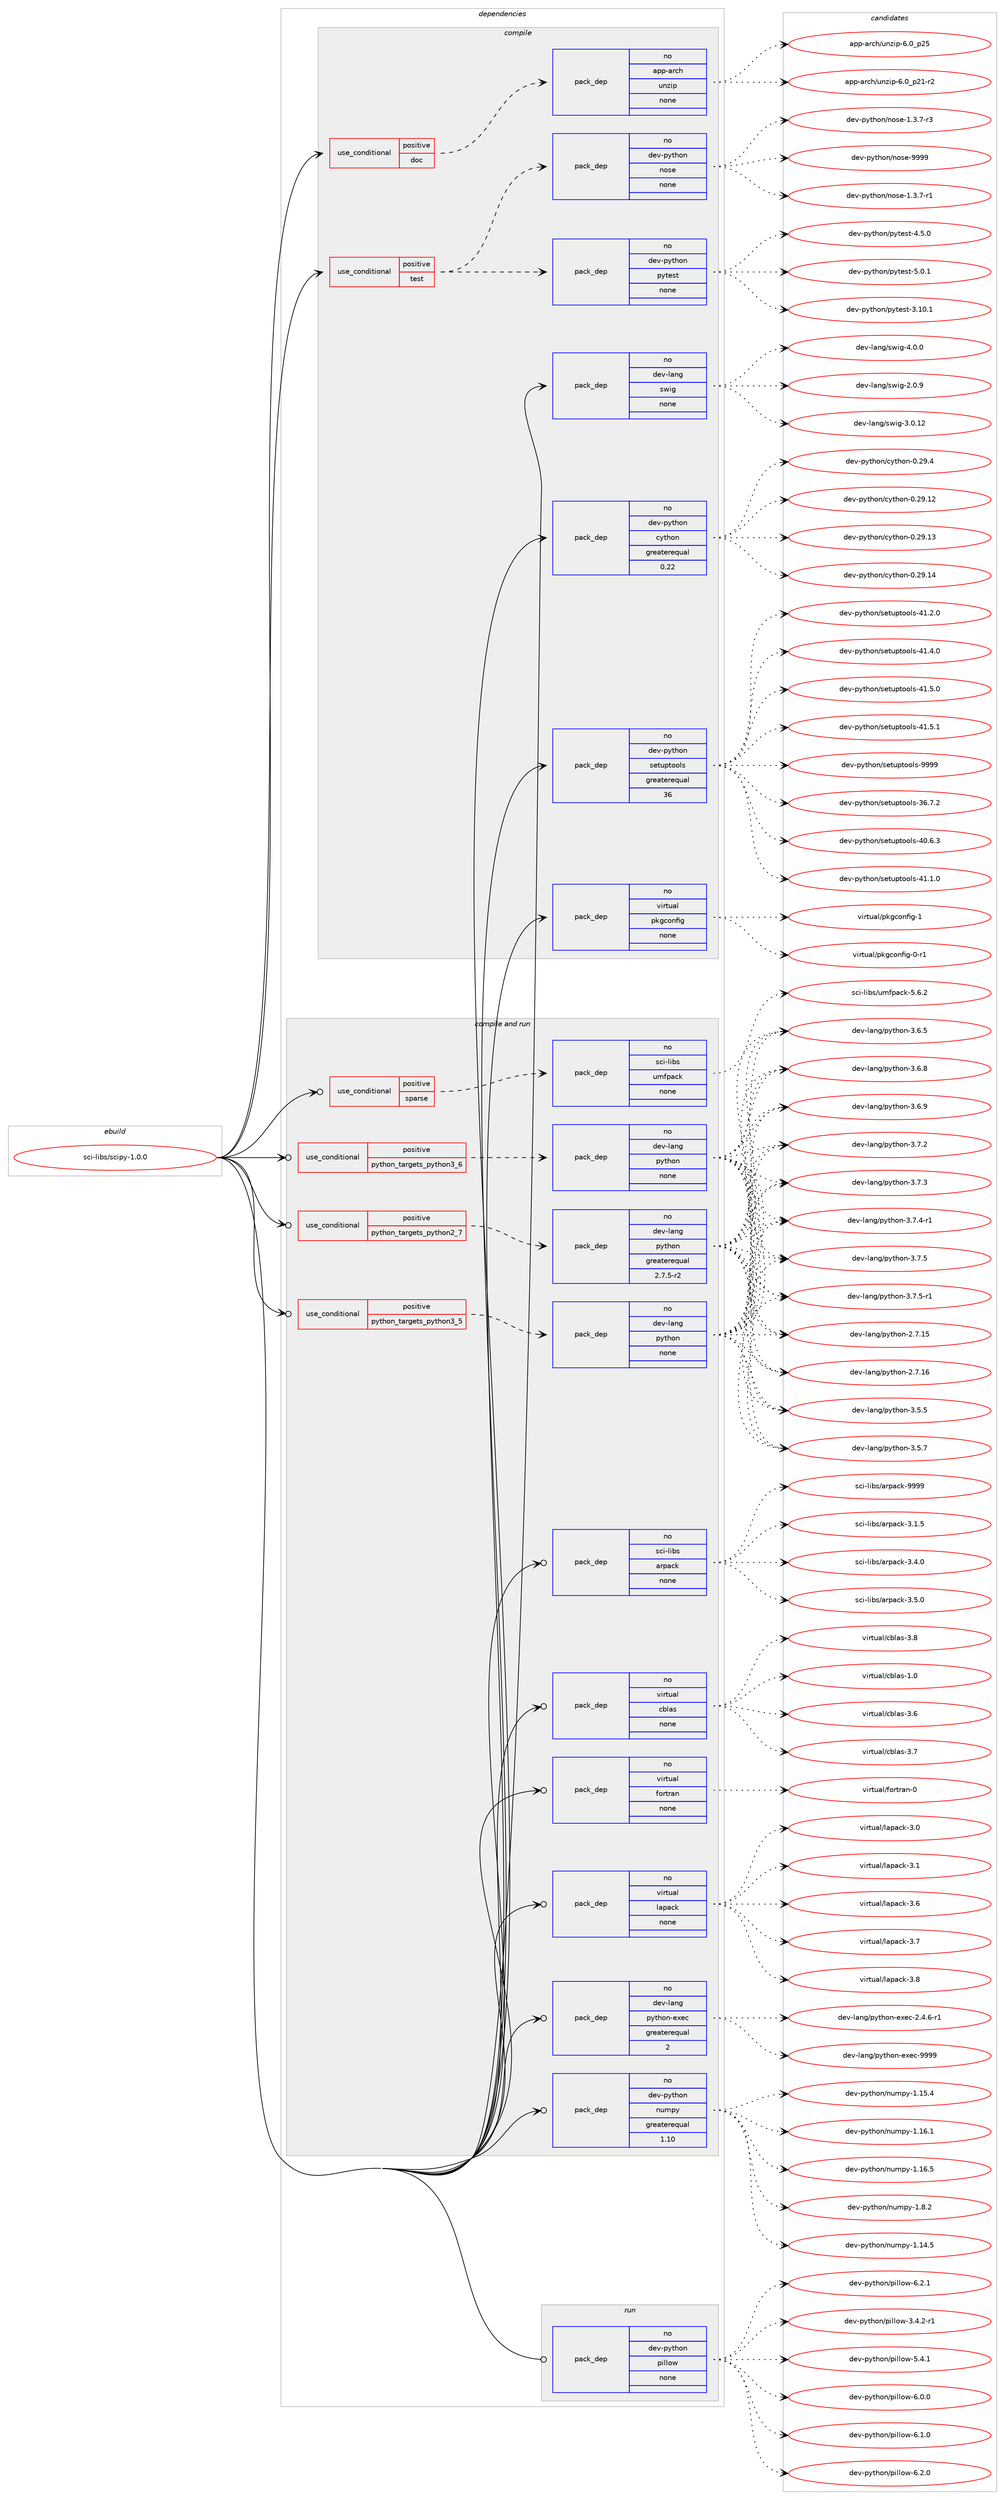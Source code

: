 digraph prolog {

# *************
# Graph options
# *************

newrank=true;
concentrate=true;
compound=true;
graph [rankdir=LR,fontname=Helvetica,fontsize=10,ranksep=1.5];#, ranksep=2.5, nodesep=0.2];
edge  [arrowhead=vee];
node  [fontname=Helvetica,fontsize=10];

# **********
# The ebuild
# **********

subgraph cluster_leftcol {
color=gray;
rank=same;
label=<<i>ebuild</i>>;
id [label="sci-libs/scipy-1.0.0", color=red, width=4, href="../sci-libs/scipy-1.0.0.svg"];
}

# ****************
# The dependencies
# ****************

subgraph cluster_midcol {
color=gray;
label=<<i>dependencies</i>>;
subgraph cluster_compile {
fillcolor="#eeeeee";
style=filled;
label=<<i>compile</i>>;
subgraph cond208745 {
dependency859676 [label=<<TABLE BORDER="0" CELLBORDER="1" CELLSPACING="0" CELLPADDING="4"><TR><TD ROWSPAN="3" CELLPADDING="10">use_conditional</TD></TR><TR><TD>positive</TD></TR><TR><TD>doc</TD></TR></TABLE>>, shape=none, color=red];
subgraph pack635742 {
dependency859677 [label=<<TABLE BORDER="0" CELLBORDER="1" CELLSPACING="0" CELLPADDING="4" WIDTH="220"><TR><TD ROWSPAN="6" CELLPADDING="30">pack_dep</TD></TR><TR><TD WIDTH="110">no</TD></TR><TR><TD>app-arch</TD></TR><TR><TD>unzip</TD></TR><TR><TD>none</TD></TR><TR><TD></TD></TR></TABLE>>, shape=none, color=blue];
}
dependency859676:e -> dependency859677:w [weight=20,style="dashed",arrowhead="vee"];
}
id:e -> dependency859676:w [weight=20,style="solid",arrowhead="vee"];
subgraph cond208746 {
dependency859678 [label=<<TABLE BORDER="0" CELLBORDER="1" CELLSPACING="0" CELLPADDING="4"><TR><TD ROWSPAN="3" CELLPADDING="10">use_conditional</TD></TR><TR><TD>positive</TD></TR><TR><TD>test</TD></TR></TABLE>>, shape=none, color=red];
subgraph pack635743 {
dependency859679 [label=<<TABLE BORDER="0" CELLBORDER="1" CELLSPACING="0" CELLPADDING="4" WIDTH="220"><TR><TD ROWSPAN="6" CELLPADDING="30">pack_dep</TD></TR><TR><TD WIDTH="110">no</TD></TR><TR><TD>dev-python</TD></TR><TR><TD>nose</TD></TR><TR><TD>none</TD></TR><TR><TD></TD></TR></TABLE>>, shape=none, color=blue];
}
dependency859678:e -> dependency859679:w [weight=20,style="dashed",arrowhead="vee"];
subgraph pack635744 {
dependency859680 [label=<<TABLE BORDER="0" CELLBORDER="1" CELLSPACING="0" CELLPADDING="4" WIDTH="220"><TR><TD ROWSPAN="6" CELLPADDING="30">pack_dep</TD></TR><TR><TD WIDTH="110">no</TD></TR><TR><TD>dev-python</TD></TR><TR><TD>pytest</TD></TR><TR><TD>none</TD></TR><TR><TD></TD></TR></TABLE>>, shape=none, color=blue];
}
dependency859678:e -> dependency859680:w [weight=20,style="dashed",arrowhead="vee"];
}
id:e -> dependency859678:w [weight=20,style="solid",arrowhead="vee"];
subgraph pack635745 {
dependency859681 [label=<<TABLE BORDER="0" CELLBORDER="1" CELLSPACING="0" CELLPADDING="4" WIDTH="220"><TR><TD ROWSPAN="6" CELLPADDING="30">pack_dep</TD></TR><TR><TD WIDTH="110">no</TD></TR><TR><TD>dev-lang</TD></TR><TR><TD>swig</TD></TR><TR><TD>none</TD></TR><TR><TD></TD></TR></TABLE>>, shape=none, color=blue];
}
id:e -> dependency859681:w [weight=20,style="solid",arrowhead="vee"];
subgraph pack635746 {
dependency859682 [label=<<TABLE BORDER="0" CELLBORDER="1" CELLSPACING="0" CELLPADDING="4" WIDTH="220"><TR><TD ROWSPAN="6" CELLPADDING="30">pack_dep</TD></TR><TR><TD WIDTH="110">no</TD></TR><TR><TD>dev-python</TD></TR><TR><TD>cython</TD></TR><TR><TD>greaterequal</TD></TR><TR><TD>0.22</TD></TR></TABLE>>, shape=none, color=blue];
}
id:e -> dependency859682:w [weight=20,style="solid",arrowhead="vee"];
subgraph pack635747 {
dependency859683 [label=<<TABLE BORDER="0" CELLBORDER="1" CELLSPACING="0" CELLPADDING="4" WIDTH="220"><TR><TD ROWSPAN="6" CELLPADDING="30">pack_dep</TD></TR><TR><TD WIDTH="110">no</TD></TR><TR><TD>dev-python</TD></TR><TR><TD>setuptools</TD></TR><TR><TD>greaterequal</TD></TR><TR><TD>36</TD></TR></TABLE>>, shape=none, color=blue];
}
id:e -> dependency859683:w [weight=20,style="solid",arrowhead="vee"];
subgraph pack635748 {
dependency859684 [label=<<TABLE BORDER="0" CELLBORDER="1" CELLSPACING="0" CELLPADDING="4" WIDTH="220"><TR><TD ROWSPAN="6" CELLPADDING="30">pack_dep</TD></TR><TR><TD WIDTH="110">no</TD></TR><TR><TD>virtual</TD></TR><TR><TD>pkgconfig</TD></TR><TR><TD>none</TD></TR><TR><TD></TD></TR></TABLE>>, shape=none, color=blue];
}
id:e -> dependency859684:w [weight=20,style="solid",arrowhead="vee"];
}
subgraph cluster_compileandrun {
fillcolor="#eeeeee";
style=filled;
label=<<i>compile and run</i>>;
subgraph cond208747 {
dependency859685 [label=<<TABLE BORDER="0" CELLBORDER="1" CELLSPACING="0" CELLPADDING="4"><TR><TD ROWSPAN="3" CELLPADDING="10">use_conditional</TD></TR><TR><TD>positive</TD></TR><TR><TD>python_targets_python2_7</TD></TR></TABLE>>, shape=none, color=red];
subgraph pack635749 {
dependency859686 [label=<<TABLE BORDER="0" CELLBORDER="1" CELLSPACING="0" CELLPADDING="4" WIDTH="220"><TR><TD ROWSPAN="6" CELLPADDING="30">pack_dep</TD></TR><TR><TD WIDTH="110">no</TD></TR><TR><TD>dev-lang</TD></TR><TR><TD>python</TD></TR><TR><TD>greaterequal</TD></TR><TR><TD>2.7.5-r2</TD></TR></TABLE>>, shape=none, color=blue];
}
dependency859685:e -> dependency859686:w [weight=20,style="dashed",arrowhead="vee"];
}
id:e -> dependency859685:w [weight=20,style="solid",arrowhead="odotvee"];
subgraph cond208748 {
dependency859687 [label=<<TABLE BORDER="0" CELLBORDER="1" CELLSPACING="0" CELLPADDING="4"><TR><TD ROWSPAN="3" CELLPADDING="10">use_conditional</TD></TR><TR><TD>positive</TD></TR><TR><TD>python_targets_python3_5</TD></TR></TABLE>>, shape=none, color=red];
subgraph pack635750 {
dependency859688 [label=<<TABLE BORDER="0" CELLBORDER="1" CELLSPACING="0" CELLPADDING="4" WIDTH="220"><TR><TD ROWSPAN="6" CELLPADDING="30">pack_dep</TD></TR><TR><TD WIDTH="110">no</TD></TR><TR><TD>dev-lang</TD></TR><TR><TD>python</TD></TR><TR><TD>none</TD></TR><TR><TD></TD></TR></TABLE>>, shape=none, color=blue];
}
dependency859687:e -> dependency859688:w [weight=20,style="dashed",arrowhead="vee"];
}
id:e -> dependency859687:w [weight=20,style="solid",arrowhead="odotvee"];
subgraph cond208749 {
dependency859689 [label=<<TABLE BORDER="0" CELLBORDER="1" CELLSPACING="0" CELLPADDING="4"><TR><TD ROWSPAN="3" CELLPADDING="10">use_conditional</TD></TR><TR><TD>positive</TD></TR><TR><TD>python_targets_python3_6</TD></TR></TABLE>>, shape=none, color=red];
subgraph pack635751 {
dependency859690 [label=<<TABLE BORDER="0" CELLBORDER="1" CELLSPACING="0" CELLPADDING="4" WIDTH="220"><TR><TD ROWSPAN="6" CELLPADDING="30">pack_dep</TD></TR><TR><TD WIDTH="110">no</TD></TR><TR><TD>dev-lang</TD></TR><TR><TD>python</TD></TR><TR><TD>none</TD></TR><TR><TD></TD></TR></TABLE>>, shape=none, color=blue];
}
dependency859689:e -> dependency859690:w [weight=20,style="dashed",arrowhead="vee"];
}
id:e -> dependency859689:w [weight=20,style="solid",arrowhead="odotvee"];
subgraph cond208750 {
dependency859691 [label=<<TABLE BORDER="0" CELLBORDER="1" CELLSPACING="0" CELLPADDING="4"><TR><TD ROWSPAN="3" CELLPADDING="10">use_conditional</TD></TR><TR><TD>positive</TD></TR><TR><TD>sparse</TD></TR></TABLE>>, shape=none, color=red];
subgraph pack635752 {
dependency859692 [label=<<TABLE BORDER="0" CELLBORDER="1" CELLSPACING="0" CELLPADDING="4" WIDTH="220"><TR><TD ROWSPAN="6" CELLPADDING="30">pack_dep</TD></TR><TR><TD WIDTH="110">no</TD></TR><TR><TD>sci-libs</TD></TR><TR><TD>umfpack</TD></TR><TR><TD>none</TD></TR><TR><TD></TD></TR></TABLE>>, shape=none, color=blue];
}
dependency859691:e -> dependency859692:w [weight=20,style="dashed",arrowhead="vee"];
}
id:e -> dependency859691:w [weight=20,style="solid",arrowhead="odotvee"];
subgraph pack635753 {
dependency859693 [label=<<TABLE BORDER="0" CELLBORDER="1" CELLSPACING="0" CELLPADDING="4" WIDTH="220"><TR><TD ROWSPAN="6" CELLPADDING="30">pack_dep</TD></TR><TR><TD WIDTH="110">no</TD></TR><TR><TD>dev-lang</TD></TR><TR><TD>python-exec</TD></TR><TR><TD>greaterequal</TD></TR><TR><TD>2</TD></TR></TABLE>>, shape=none, color=blue];
}
id:e -> dependency859693:w [weight=20,style="solid",arrowhead="odotvee"];
subgraph pack635754 {
dependency859694 [label=<<TABLE BORDER="0" CELLBORDER="1" CELLSPACING="0" CELLPADDING="4" WIDTH="220"><TR><TD ROWSPAN="6" CELLPADDING="30">pack_dep</TD></TR><TR><TD WIDTH="110">no</TD></TR><TR><TD>dev-python</TD></TR><TR><TD>numpy</TD></TR><TR><TD>greaterequal</TD></TR><TR><TD>1.10</TD></TR></TABLE>>, shape=none, color=blue];
}
id:e -> dependency859694:w [weight=20,style="solid",arrowhead="odotvee"];
subgraph pack635755 {
dependency859695 [label=<<TABLE BORDER="0" CELLBORDER="1" CELLSPACING="0" CELLPADDING="4" WIDTH="220"><TR><TD ROWSPAN="6" CELLPADDING="30">pack_dep</TD></TR><TR><TD WIDTH="110">no</TD></TR><TR><TD>sci-libs</TD></TR><TR><TD>arpack</TD></TR><TR><TD>none</TD></TR><TR><TD></TD></TR></TABLE>>, shape=none, color=blue];
}
id:e -> dependency859695:w [weight=20,style="solid",arrowhead="odotvee"];
subgraph pack635756 {
dependency859696 [label=<<TABLE BORDER="0" CELLBORDER="1" CELLSPACING="0" CELLPADDING="4" WIDTH="220"><TR><TD ROWSPAN="6" CELLPADDING="30">pack_dep</TD></TR><TR><TD WIDTH="110">no</TD></TR><TR><TD>virtual</TD></TR><TR><TD>cblas</TD></TR><TR><TD>none</TD></TR><TR><TD></TD></TR></TABLE>>, shape=none, color=blue];
}
id:e -> dependency859696:w [weight=20,style="solid",arrowhead="odotvee"];
subgraph pack635757 {
dependency859697 [label=<<TABLE BORDER="0" CELLBORDER="1" CELLSPACING="0" CELLPADDING="4" WIDTH="220"><TR><TD ROWSPAN="6" CELLPADDING="30">pack_dep</TD></TR><TR><TD WIDTH="110">no</TD></TR><TR><TD>virtual</TD></TR><TR><TD>fortran</TD></TR><TR><TD>none</TD></TR><TR><TD></TD></TR></TABLE>>, shape=none, color=blue];
}
id:e -> dependency859697:w [weight=20,style="solid",arrowhead="odotvee"];
subgraph pack635758 {
dependency859698 [label=<<TABLE BORDER="0" CELLBORDER="1" CELLSPACING="0" CELLPADDING="4" WIDTH="220"><TR><TD ROWSPAN="6" CELLPADDING="30">pack_dep</TD></TR><TR><TD WIDTH="110">no</TD></TR><TR><TD>virtual</TD></TR><TR><TD>lapack</TD></TR><TR><TD>none</TD></TR><TR><TD></TD></TR></TABLE>>, shape=none, color=blue];
}
id:e -> dependency859698:w [weight=20,style="solid",arrowhead="odotvee"];
}
subgraph cluster_run {
fillcolor="#eeeeee";
style=filled;
label=<<i>run</i>>;
subgraph pack635759 {
dependency859699 [label=<<TABLE BORDER="0" CELLBORDER="1" CELLSPACING="0" CELLPADDING="4" WIDTH="220"><TR><TD ROWSPAN="6" CELLPADDING="30">pack_dep</TD></TR><TR><TD WIDTH="110">no</TD></TR><TR><TD>dev-python</TD></TR><TR><TD>pillow</TD></TR><TR><TD>none</TD></TR><TR><TD></TD></TR></TABLE>>, shape=none, color=blue];
}
id:e -> dependency859699:w [weight=20,style="solid",arrowhead="odot"];
}
}

# **************
# The candidates
# **************

subgraph cluster_choices {
rank=same;
color=gray;
label=<<i>candidates</i>>;

subgraph choice635742 {
color=black;
nodesep=1;
choice9711211245971149910447117110122105112455446489511250494511450 [label="app-arch/unzip-6.0_p21-r2", color=red, width=4,href="../app-arch/unzip-6.0_p21-r2.svg"];
choice971121124597114991044711711012210511245544648951125053 [label="app-arch/unzip-6.0_p25", color=red, width=4,href="../app-arch/unzip-6.0_p25.svg"];
dependency859677:e -> choice9711211245971149910447117110122105112455446489511250494511450:w [style=dotted,weight="100"];
dependency859677:e -> choice971121124597114991044711711012210511245544648951125053:w [style=dotted,weight="100"];
}
subgraph choice635743 {
color=black;
nodesep=1;
choice10010111845112121116104111110471101111151014549465146554511449 [label="dev-python/nose-1.3.7-r1", color=red, width=4,href="../dev-python/nose-1.3.7-r1.svg"];
choice10010111845112121116104111110471101111151014549465146554511451 [label="dev-python/nose-1.3.7-r3", color=red, width=4,href="../dev-python/nose-1.3.7-r3.svg"];
choice10010111845112121116104111110471101111151014557575757 [label="dev-python/nose-9999", color=red, width=4,href="../dev-python/nose-9999.svg"];
dependency859679:e -> choice10010111845112121116104111110471101111151014549465146554511449:w [style=dotted,weight="100"];
dependency859679:e -> choice10010111845112121116104111110471101111151014549465146554511451:w [style=dotted,weight="100"];
dependency859679:e -> choice10010111845112121116104111110471101111151014557575757:w [style=dotted,weight="100"];
}
subgraph choice635744 {
color=black;
nodesep=1;
choice100101118451121211161041111104711212111610111511645514649484649 [label="dev-python/pytest-3.10.1", color=red, width=4,href="../dev-python/pytest-3.10.1.svg"];
choice1001011184511212111610411111047112121116101115116455246534648 [label="dev-python/pytest-4.5.0", color=red, width=4,href="../dev-python/pytest-4.5.0.svg"];
choice1001011184511212111610411111047112121116101115116455346484649 [label="dev-python/pytest-5.0.1", color=red, width=4,href="../dev-python/pytest-5.0.1.svg"];
dependency859680:e -> choice100101118451121211161041111104711212111610111511645514649484649:w [style=dotted,weight="100"];
dependency859680:e -> choice1001011184511212111610411111047112121116101115116455246534648:w [style=dotted,weight="100"];
dependency859680:e -> choice1001011184511212111610411111047112121116101115116455346484649:w [style=dotted,weight="100"];
}
subgraph choice635745 {
color=black;
nodesep=1;
choice100101118451089711010347115119105103455046484657 [label="dev-lang/swig-2.0.9", color=red, width=4,href="../dev-lang/swig-2.0.9.svg"];
choice10010111845108971101034711511910510345514648464950 [label="dev-lang/swig-3.0.12", color=red, width=4,href="../dev-lang/swig-3.0.12.svg"];
choice100101118451089711010347115119105103455246484648 [label="dev-lang/swig-4.0.0", color=red, width=4,href="../dev-lang/swig-4.0.0.svg"];
dependency859681:e -> choice100101118451089711010347115119105103455046484657:w [style=dotted,weight="100"];
dependency859681:e -> choice10010111845108971101034711511910510345514648464950:w [style=dotted,weight="100"];
dependency859681:e -> choice100101118451089711010347115119105103455246484648:w [style=dotted,weight="100"];
}
subgraph choice635746 {
color=black;
nodesep=1;
choice1001011184511212111610411111047991211161041111104548465057464950 [label="dev-python/cython-0.29.12", color=red, width=4,href="../dev-python/cython-0.29.12.svg"];
choice1001011184511212111610411111047991211161041111104548465057464951 [label="dev-python/cython-0.29.13", color=red, width=4,href="../dev-python/cython-0.29.13.svg"];
choice1001011184511212111610411111047991211161041111104548465057464952 [label="dev-python/cython-0.29.14", color=red, width=4,href="../dev-python/cython-0.29.14.svg"];
choice10010111845112121116104111110479912111610411111045484650574652 [label="dev-python/cython-0.29.4", color=red, width=4,href="../dev-python/cython-0.29.4.svg"];
dependency859682:e -> choice1001011184511212111610411111047991211161041111104548465057464950:w [style=dotted,weight="100"];
dependency859682:e -> choice1001011184511212111610411111047991211161041111104548465057464951:w [style=dotted,weight="100"];
dependency859682:e -> choice1001011184511212111610411111047991211161041111104548465057464952:w [style=dotted,weight="100"];
dependency859682:e -> choice10010111845112121116104111110479912111610411111045484650574652:w [style=dotted,weight="100"];
}
subgraph choice635747 {
color=black;
nodesep=1;
choice100101118451121211161041111104711510111611711211611111110811545515446554650 [label="dev-python/setuptools-36.7.2", color=red, width=4,href="../dev-python/setuptools-36.7.2.svg"];
choice100101118451121211161041111104711510111611711211611111110811545524846544651 [label="dev-python/setuptools-40.6.3", color=red, width=4,href="../dev-python/setuptools-40.6.3.svg"];
choice100101118451121211161041111104711510111611711211611111110811545524946494648 [label="dev-python/setuptools-41.1.0", color=red, width=4,href="../dev-python/setuptools-41.1.0.svg"];
choice100101118451121211161041111104711510111611711211611111110811545524946504648 [label="dev-python/setuptools-41.2.0", color=red, width=4,href="../dev-python/setuptools-41.2.0.svg"];
choice100101118451121211161041111104711510111611711211611111110811545524946524648 [label="dev-python/setuptools-41.4.0", color=red, width=4,href="../dev-python/setuptools-41.4.0.svg"];
choice100101118451121211161041111104711510111611711211611111110811545524946534648 [label="dev-python/setuptools-41.5.0", color=red, width=4,href="../dev-python/setuptools-41.5.0.svg"];
choice100101118451121211161041111104711510111611711211611111110811545524946534649 [label="dev-python/setuptools-41.5.1", color=red, width=4,href="../dev-python/setuptools-41.5.1.svg"];
choice10010111845112121116104111110471151011161171121161111111081154557575757 [label="dev-python/setuptools-9999", color=red, width=4,href="../dev-python/setuptools-9999.svg"];
dependency859683:e -> choice100101118451121211161041111104711510111611711211611111110811545515446554650:w [style=dotted,weight="100"];
dependency859683:e -> choice100101118451121211161041111104711510111611711211611111110811545524846544651:w [style=dotted,weight="100"];
dependency859683:e -> choice100101118451121211161041111104711510111611711211611111110811545524946494648:w [style=dotted,weight="100"];
dependency859683:e -> choice100101118451121211161041111104711510111611711211611111110811545524946504648:w [style=dotted,weight="100"];
dependency859683:e -> choice100101118451121211161041111104711510111611711211611111110811545524946524648:w [style=dotted,weight="100"];
dependency859683:e -> choice100101118451121211161041111104711510111611711211611111110811545524946534648:w [style=dotted,weight="100"];
dependency859683:e -> choice100101118451121211161041111104711510111611711211611111110811545524946534649:w [style=dotted,weight="100"];
dependency859683:e -> choice10010111845112121116104111110471151011161171121161111111081154557575757:w [style=dotted,weight="100"];
}
subgraph choice635748 {
color=black;
nodesep=1;
choice11810511411611797108471121071039911111010210510345484511449 [label="virtual/pkgconfig-0-r1", color=red, width=4,href="../virtual/pkgconfig-0-r1.svg"];
choice1181051141161179710847112107103991111101021051034549 [label="virtual/pkgconfig-1", color=red, width=4,href="../virtual/pkgconfig-1.svg"];
dependency859684:e -> choice11810511411611797108471121071039911111010210510345484511449:w [style=dotted,weight="100"];
dependency859684:e -> choice1181051141161179710847112107103991111101021051034549:w [style=dotted,weight="100"];
}
subgraph choice635749 {
color=black;
nodesep=1;
choice10010111845108971101034711212111610411111045504655464953 [label="dev-lang/python-2.7.15", color=red, width=4,href="../dev-lang/python-2.7.15.svg"];
choice10010111845108971101034711212111610411111045504655464954 [label="dev-lang/python-2.7.16", color=red, width=4,href="../dev-lang/python-2.7.16.svg"];
choice100101118451089711010347112121116104111110455146534653 [label="dev-lang/python-3.5.5", color=red, width=4,href="../dev-lang/python-3.5.5.svg"];
choice100101118451089711010347112121116104111110455146534655 [label="dev-lang/python-3.5.7", color=red, width=4,href="../dev-lang/python-3.5.7.svg"];
choice100101118451089711010347112121116104111110455146544653 [label="dev-lang/python-3.6.5", color=red, width=4,href="../dev-lang/python-3.6.5.svg"];
choice100101118451089711010347112121116104111110455146544656 [label="dev-lang/python-3.6.8", color=red, width=4,href="../dev-lang/python-3.6.8.svg"];
choice100101118451089711010347112121116104111110455146544657 [label="dev-lang/python-3.6.9", color=red, width=4,href="../dev-lang/python-3.6.9.svg"];
choice100101118451089711010347112121116104111110455146554650 [label="dev-lang/python-3.7.2", color=red, width=4,href="../dev-lang/python-3.7.2.svg"];
choice100101118451089711010347112121116104111110455146554651 [label="dev-lang/python-3.7.3", color=red, width=4,href="../dev-lang/python-3.7.3.svg"];
choice1001011184510897110103471121211161041111104551465546524511449 [label="dev-lang/python-3.7.4-r1", color=red, width=4,href="../dev-lang/python-3.7.4-r1.svg"];
choice100101118451089711010347112121116104111110455146554653 [label="dev-lang/python-3.7.5", color=red, width=4,href="../dev-lang/python-3.7.5.svg"];
choice1001011184510897110103471121211161041111104551465546534511449 [label="dev-lang/python-3.7.5-r1", color=red, width=4,href="../dev-lang/python-3.7.5-r1.svg"];
dependency859686:e -> choice10010111845108971101034711212111610411111045504655464953:w [style=dotted,weight="100"];
dependency859686:e -> choice10010111845108971101034711212111610411111045504655464954:w [style=dotted,weight="100"];
dependency859686:e -> choice100101118451089711010347112121116104111110455146534653:w [style=dotted,weight="100"];
dependency859686:e -> choice100101118451089711010347112121116104111110455146534655:w [style=dotted,weight="100"];
dependency859686:e -> choice100101118451089711010347112121116104111110455146544653:w [style=dotted,weight="100"];
dependency859686:e -> choice100101118451089711010347112121116104111110455146544656:w [style=dotted,weight="100"];
dependency859686:e -> choice100101118451089711010347112121116104111110455146544657:w [style=dotted,weight="100"];
dependency859686:e -> choice100101118451089711010347112121116104111110455146554650:w [style=dotted,weight="100"];
dependency859686:e -> choice100101118451089711010347112121116104111110455146554651:w [style=dotted,weight="100"];
dependency859686:e -> choice1001011184510897110103471121211161041111104551465546524511449:w [style=dotted,weight="100"];
dependency859686:e -> choice100101118451089711010347112121116104111110455146554653:w [style=dotted,weight="100"];
dependency859686:e -> choice1001011184510897110103471121211161041111104551465546534511449:w [style=dotted,weight="100"];
}
subgraph choice635750 {
color=black;
nodesep=1;
choice10010111845108971101034711212111610411111045504655464953 [label="dev-lang/python-2.7.15", color=red, width=4,href="../dev-lang/python-2.7.15.svg"];
choice10010111845108971101034711212111610411111045504655464954 [label="dev-lang/python-2.7.16", color=red, width=4,href="../dev-lang/python-2.7.16.svg"];
choice100101118451089711010347112121116104111110455146534653 [label="dev-lang/python-3.5.5", color=red, width=4,href="../dev-lang/python-3.5.5.svg"];
choice100101118451089711010347112121116104111110455146534655 [label="dev-lang/python-3.5.7", color=red, width=4,href="../dev-lang/python-3.5.7.svg"];
choice100101118451089711010347112121116104111110455146544653 [label="dev-lang/python-3.6.5", color=red, width=4,href="../dev-lang/python-3.6.5.svg"];
choice100101118451089711010347112121116104111110455146544656 [label="dev-lang/python-3.6.8", color=red, width=4,href="../dev-lang/python-3.6.8.svg"];
choice100101118451089711010347112121116104111110455146544657 [label="dev-lang/python-3.6.9", color=red, width=4,href="../dev-lang/python-3.6.9.svg"];
choice100101118451089711010347112121116104111110455146554650 [label="dev-lang/python-3.7.2", color=red, width=4,href="../dev-lang/python-3.7.2.svg"];
choice100101118451089711010347112121116104111110455146554651 [label="dev-lang/python-3.7.3", color=red, width=4,href="../dev-lang/python-3.7.3.svg"];
choice1001011184510897110103471121211161041111104551465546524511449 [label="dev-lang/python-3.7.4-r1", color=red, width=4,href="../dev-lang/python-3.7.4-r1.svg"];
choice100101118451089711010347112121116104111110455146554653 [label="dev-lang/python-3.7.5", color=red, width=4,href="../dev-lang/python-3.7.5.svg"];
choice1001011184510897110103471121211161041111104551465546534511449 [label="dev-lang/python-3.7.5-r1", color=red, width=4,href="../dev-lang/python-3.7.5-r1.svg"];
dependency859688:e -> choice10010111845108971101034711212111610411111045504655464953:w [style=dotted,weight="100"];
dependency859688:e -> choice10010111845108971101034711212111610411111045504655464954:w [style=dotted,weight="100"];
dependency859688:e -> choice100101118451089711010347112121116104111110455146534653:w [style=dotted,weight="100"];
dependency859688:e -> choice100101118451089711010347112121116104111110455146534655:w [style=dotted,weight="100"];
dependency859688:e -> choice100101118451089711010347112121116104111110455146544653:w [style=dotted,weight="100"];
dependency859688:e -> choice100101118451089711010347112121116104111110455146544656:w [style=dotted,weight="100"];
dependency859688:e -> choice100101118451089711010347112121116104111110455146544657:w [style=dotted,weight="100"];
dependency859688:e -> choice100101118451089711010347112121116104111110455146554650:w [style=dotted,weight="100"];
dependency859688:e -> choice100101118451089711010347112121116104111110455146554651:w [style=dotted,weight="100"];
dependency859688:e -> choice1001011184510897110103471121211161041111104551465546524511449:w [style=dotted,weight="100"];
dependency859688:e -> choice100101118451089711010347112121116104111110455146554653:w [style=dotted,weight="100"];
dependency859688:e -> choice1001011184510897110103471121211161041111104551465546534511449:w [style=dotted,weight="100"];
}
subgraph choice635751 {
color=black;
nodesep=1;
choice10010111845108971101034711212111610411111045504655464953 [label="dev-lang/python-2.7.15", color=red, width=4,href="../dev-lang/python-2.7.15.svg"];
choice10010111845108971101034711212111610411111045504655464954 [label="dev-lang/python-2.7.16", color=red, width=4,href="../dev-lang/python-2.7.16.svg"];
choice100101118451089711010347112121116104111110455146534653 [label="dev-lang/python-3.5.5", color=red, width=4,href="../dev-lang/python-3.5.5.svg"];
choice100101118451089711010347112121116104111110455146534655 [label="dev-lang/python-3.5.7", color=red, width=4,href="../dev-lang/python-3.5.7.svg"];
choice100101118451089711010347112121116104111110455146544653 [label="dev-lang/python-3.6.5", color=red, width=4,href="../dev-lang/python-3.6.5.svg"];
choice100101118451089711010347112121116104111110455146544656 [label="dev-lang/python-3.6.8", color=red, width=4,href="../dev-lang/python-3.6.8.svg"];
choice100101118451089711010347112121116104111110455146544657 [label="dev-lang/python-3.6.9", color=red, width=4,href="../dev-lang/python-3.6.9.svg"];
choice100101118451089711010347112121116104111110455146554650 [label="dev-lang/python-3.7.2", color=red, width=4,href="../dev-lang/python-3.7.2.svg"];
choice100101118451089711010347112121116104111110455146554651 [label="dev-lang/python-3.7.3", color=red, width=4,href="../dev-lang/python-3.7.3.svg"];
choice1001011184510897110103471121211161041111104551465546524511449 [label="dev-lang/python-3.7.4-r1", color=red, width=4,href="../dev-lang/python-3.7.4-r1.svg"];
choice100101118451089711010347112121116104111110455146554653 [label="dev-lang/python-3.7.5", color=red, width=4,href="../dev-lang/python-3.7.5.svg"];
choice1001011184510897110103471121211161041111104551465546534511449 [label="dev-lang/python-3.7.5-r1", color=red, width=4,href="../dev-lang/python-3.7.5-r1.svg"];
dependency859690:e -> choice10010111845108971101034711212111610411111045504655464953:w [style=dotted,weight="100"];
dependency859690:e -> choice10010111845108971101034711212111610411111045504655464954:w [style=dotted,weight="100"];
dependency859690:e -> choice100101118451089711010347112121116104111110455146534653:w [style=dotted,weight="100"];
dependency859690:e -> choice100101118451089711010347112121116104111110455146534655:w [style=dotted,weight="100"];
dependency859690:e -> choice100101118451089711010347112121116104111110455146544653:w [style=dotted,weight="100"];
dependency859690:e -> choice100101118451089711010347112121116104111110455146544656:w [style=dotted,weight="100"];
dependency859690:e -> choice100101118451089711010347112121116104111110455146544657:w [style=dotted,weight="100"];
dependency859690:e -> choice100101118451089711010347112121116104111110455146554650:w [style=dotted,weight="100"];
dependency859690:e -> choice100101118451089711010347112121116104111110455146554651:w [style=dotted,weight="100"];
dependency859690:e -> choice1001011184510897110103471121211161041111104551465546524511449:w [style=dotted,weight="100"];
dependency859690:e -> choice100101118451089711010347112121116104111110455146554653:w [style=dotted,weight="100"];
dependency859690:e -> choice1001011184510897110103471121211161041111104551465546534511449:w [style=dotted,weight="100"];
}
subgraph choice635752 {
color=black;
nodesep=1;
choice115991054510810598115471171091021129799107455346544650 [label="sci-libs/umfpack-5.6.2", color=red, width=4,href="../sci-libs/umfpack-5.6.2.svg"];
dependency859692:e -> choice115991054510810598115471171091021129799107455346544650:w [style=dotted,weight="100"];
}
subgraph choice635753 {
color=black;
nodesep=1;
choice10010111845108971101034711212111610411111045101120101994550465246544511449 [label="dev-lang/python-exec-2.4.6-r1", color=red, width=4,href="../dev-lang/python-exec-2.4.6-r1.svg"];
choice10010111845108971101034711212111610411111045101120101994557575757 [label="dev-lang/python-exec-9999", color=red, width=4,href="../dev-lang/python-exec-9999.svg"];
dependency859693:e -> choice10010111845108971101034711212111610411111045101120101994550465246544511449:w [style=dotted,weight="100"];
dependency859693:e -> choice10010111845108971101034711212111610411111045101120101994557575757:w [style=dotted,weight="100"];
}
subgraph choice635754 {
color=black;
nodesep=1;
choice100101118451121211161041111104711011710911212145494649524653 [label="dev-python/numpy-1.14.5", color=red, width=4,href="../dev-python/numpy-1.14.5.svg"];
choice100101118451121211161041111104711011710911212145494649534652 [label="dev-python/numpy-1.15.4", color=red, width=4,href="../dev-python/numpy-1.15.4.svg"];
choice100101118451121211161041111104711011710911212145494649544649 [label="dev-python/numpy-1.16.1", color=red, width=4,href="../dev-python/numpy-1.16.1.svg"];
choice100101118451121211161041111104711011710911212145494649544653 [label="dev-python/numpy-1.16.5", color=red, width=4,href="../dev-python/numpy-1.16.5.svg"];
choice1001011184511212111610411111047110117109112121454946564650 [label="dev-python/numpy-1.8.2", color=red, width=4,href="../dev-python/numpy-1.8.2.svg"];
dependency859694:e -> choice100101118451121211161041111104711011710911212145494649524653:w [style=dotted,weight="100"];
dependency859694:e -> choice100101118451121211161041111104711011710911212145494649534652:w [style=dotted,weight="100"];
dependency859694:e -> choice100101118451121211161041111104711011710911212145494649544649:w [style=dotted,weight="100"];
dependency859694:e -> choice100101118451121211161041111104711011710911212145494649544653:w [style=dotted,weight="100"];
dependency859694:e -> choice1001011184511212111610411111047110117109112121454946564650:w [style=dotted,weight="100"];
}
subgraph choice635755 {
color=black;
nodesep=1;
choice11599105451081059811547971141129799107455146494653 [label="sci-libs/arpack-3.1.5", color=red, width=4,href="../sci-libs/arpack-3.1.5.svg"];
choice11599105451081059811547971141129799107455146524648 [label="sci-libs/arpack-3.4.0", color=red, width=4,href="../sci-libs/arpack-3.4.0.svg"];
choice11599105451081059811547971141129799107455146534648 [label="sci-libs/arpack-3.5.0", color=red, width=4,href="../sci-libs/arpack-3.5.0.svg"];
choice115991054510810598115479711411297991074557575757 [label="sci-libs/arpack-9999", color=red, width=4,href="../sci-libs/arpack-9999.svg"];
dependency859695:e -> choice11599105451081059811547971141129799107455146494653:w [style=dotted,weight="100"];
dependency859695:e -> choice11599105451081059811547971141129799107455146524648:w [style=dotted,weight="100"];
dependency859695:e -> choice11599105451081059811547971141129799107455146534648:w [style=dotted,weight="100"];
dependency859695:e -> choice115991054510810598115479711411297991074557575757:w [style=dotted,weight="100"];
}
subgraph choice635756 {
color=black;
nodesep=1;
choice118105114116117971084799981089711545494648 [label="virtual/cblas-1.0", color=red, width=4,href="../virtual/cblas-1.0.svg"];
choice118105114116117971084799981089711545514654 [label="virtual/cblas-3.6", color=red, width=4,href="../virtual/cblas-3.6.svg"];
choice118105114116117971084799981089711545514655 [label="virtual/cblas-3.7", color=red, width=4,href="../virtual/cblas-3.7.svg"];
choice118105114116117971084799981089711545514656 [label="virtual/cblas-3.8", color=red, width=4,href="../virtual/cblas-3.8.svg"];
dependency859696:e -> choice118105114116117971084799981089711545494648:w [style=dotted,weight="100"];
dependency859696:e -> choice118105114116117971084799981089711545514654:w [style=dotted,weight="100"];
dependency859696:e -> choice118105114116117971084799981089711545514655:w [style=dotted,weight="100"];
dependency859696:e -> choice118105114116117971084799981089711545514656:w [style=dotted,weight="100"];
}
subgraph choice635757 {
color=black;
nodesep=1;
choice1181051141161179710847102111114116114971104548 [label="virtual/fortran-0", color=red, width=4,href="../virtual/fortran-0.svg"];
dependency859697:e -> choice1181051141161179710847102111114116114971104548:w [style=dotted,weight="100"];
}
subgraph choice635758 {
color=black;
nodesep=1;
choice118105114116117971084710897112979910745514648 [label="virtual/lapack-3.0", color=red, width=4,href="../virtual/lapack-3.0.svg"];
choice118105114116117971084710897112979910745514649 [label="virtual/lapack-3.1", color=red, width=4,href="../virtual/lapack-3.1.svg"];
choice118105114116117971084710897112979910745514654 [label="virtual/lapack-3.6", color=red, width=4,href="../virtual/lapack-3.6.svg"];
choice118105114116117971084710897112979910745514655 [label="virtual/lapack-3.7", color=red, width=4,href="../virtual/lapack-3.7.svg"];
choice118105114116117971084710897112979910745514656 [label="virtual/lapack-3.8", color=red, width=4,href="../virtual/lapack-3.8.svg"];
dependency859698:e -> choice118105114116117971084710897112979910745514648:w [style=dotted,weight="100"];
dependency859698:e -> choice118105114116117971084710897112979910745514649:w [style=dotted,weight="100"];
dependency859698:e -> choice118105114116117971084710897112979910745514654:w [style=dotted,weight="100"];
dependency859698:e -> choice118105114116117971084710897112979910745514655:w [style=dotted,weight="100"];
dependency859698:e -> choice118105114116117971084710897112979910745514656:w [style=dotted,weight="100"];
}
subgraph choice635759 {
color=black;
nodesep=1;
choice10010111845112121116104111110471121051081081111194551465246504511449 [label="dev-python/pillow-3.4.2-r1", color=red, width=4,href="../dev-python/pillow-3.4.2-r1.svg"];
choice1001011184511212111610411111047112105108108111119455346524649 [label="dev-python/pillow-5.4.1", color=red, width=4,href="../dev-python/pillow-5.4.1.svg"];
choice1001011184511212111610411111047112105108108111119455446484648 [label="dev-python/pillow-6.0.0", color=red, width=4,href="../dev-python/pillow-6.0.0.svg"];
choice1001011184511212111610411111047112105108108111119455446494648 [label="dev-python/pillow-6.1.0", color=red, width=4,href="../dev-python/pillow-6.1.0.svg"];
choice1001011184511212111610411111047112105108108111119455446504648 [label="dev-python/pillow-6.2.0", color=red, width=4,href="../dev-python/pillow-6.2.0.svg"];
choice1001011184511212111610411111047112105108108111119455446504649 [label="dev-python/pillow-6.2.1", color=red, width=4,href="../dev-python/pillow-6.2.1.svg"];
dependency859699:e -> choice10010111845112121116104111110471121051081081111194551465246504511449:w [style=dotted,weight="100"];
dependency859699:e -> choice1001011184511212111610411111047112105108108111119455346524649:w [style=dotted,weight="100"];
dependency859699:e -> choice1001011184511212111610411111047112105108108111119455446484648:w [style=dotted,weight="100"];
dependency859699:e -> choice1001011184511212111610411111047112105108108111119455446494648:w [style=dotted,weight="100"];
dependency859699:e -> choice1001011184511212111610411111047112105108108111119455446504648:w [style=dotted,weight="100"];
dependency859699:e -> choice1001011184511212111610411111047112105108108111119455446504649:w [style=dotted,weight="100"];
}
}

}
